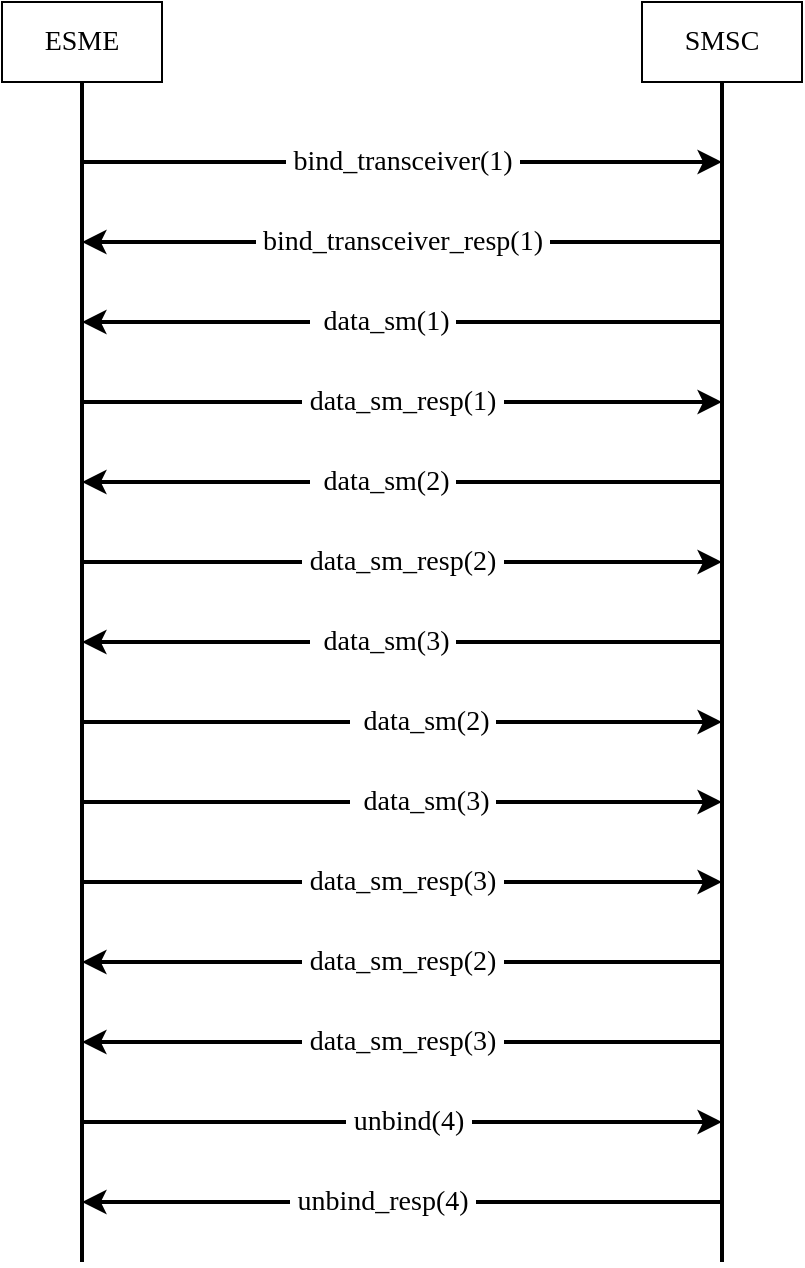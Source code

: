 <mxfile version="20.8.13" type="github">
  <diagram name="Страница 1" id="EvdNrwvYntzyys9u909U">
    <mxGraphModel dx="1427" dy="669" grid="1" gridSize="10" guides="1" tooltips="1" connect="1" arrows="1" fold="1" page="1" pageScale="1" pageWidth="827" pageHeight="1169" math="0" shadow="0">
      <root>
        <mxCell id="0" />
        <mxCell id="1" parent="0" />
        <mxCell id="EDPT3-oYuf37WdUz8ms1-1" value="" style="endArrow=none;html=1;rounded=0;strokeWidth=2;fontFamily=Times New Roman;fontSize=14;" edge="1" parent="1" target="EDPT3-oYuf37WdUz8ms1-3">
          <mxGeometry width="50" height="50" relative="1" as="geometry">
            <mxPoint x="440" y="670" as="sourcePoint" />
            <mxPoint x="440" y="80" as="targetPoint" />
          </mxGeometry>
        </mxCell>
        <mxCell id="EDPT3-oYuf37WdUz8ms1-2" value="" style="endArrow=none;html=1;rounded=0;strokeWidth=2;fontFamily=Times New Roman;fontSize=14;entryX=0.5;entryY=1;entryDx=0;entryDy=0;" edge="1" parent="1" target="EDPT3-oYuf37WdUz8ms1-4">
          <mxGeometry width="50" height="50" relative="1" as="geometry">
            <mxPoint x="120" y="670" as="sourcePoint" />
            <mxPoint x="120" y="80" as="targetPoint" />
            <Array as="points">
              <mxPoint x="120" y="260" />
            </Array>
          </mxGeometry>
        </mxCell>
        <mxCell id="EDPT3-oYuf37WdUz8ms1-3" value="SMSC" style="rounded=0;whiteSpace=wrap;html=1;fontFamily=Times New Roman;fontSize=14;" vertex="1" parent="1">
          <mxGeometry x="400" y="40" width="80" height="40" as="geometry" />
        </mxCell>
        <mxCell id="EDPT3-oYuf37WdUz8ms1-4" value="ESME" style="rounded=0;whiteSpace=wrap;html=1;fontFamily=Times New Roman;fontSize=14;" vertex="1" parent="1">
          <mxGeometry x="80" y="40" width="80" height="40" as="geometry" />
        </mxCell>
        <mxCell id="EDPT3-oYuf37WdUz8ms1-5" value="&amp;nbsp;bind_transceiver_resp(1)&amp;nbsp; " style="endArrow=classic;html=1;rounded=0;strokeWidth=2;fontFamily=Times New Roman;fontSize=14;" edge="1" parent="1">
          <mxGeometry width="50" height="50" relative="1" as="geometry">
            <mxPoint x="440" y="160" as="sourcePoint" />
            <mxPoint x="120" y="160" as="targetPoint" />
          </mxGeometry>
        </mxCell>
        <mxCell id="EDPT3-oYuf37WdUz8ms1-7" value="" style="endArrow=classic;html=1;rounded=0;strokeWidth=2;fontFamily=Times New Roman;fontSize=14;" edge="1" parent="1">
          <mxGeometry width="50" height="50" relative="1" as="geometry">
            <mxPoint x="440" y="200" as="sourcePoint" />
            <mxPoint x="120" y="200" as="targetPoint" />
          </mxGeometry>
        </mxCell>
        <mxCell id="EDPT3-oYuf37WdUz8ms1-8" value="&lt;div&gt;&amp;nbsp; data_sm(1)&amp;nbsp; &lt;/div&gt;" style="edgeLabel;html=1;align=center;verticalAlign=middle;resizable=0;points=[];fontSize=14;fontFamily=Times New Roman;" vertex="1" connectable="0" parent="EDPT3-oYuf37WdUz8ms1-7">
          <mxGeometry x="0.062" relative="1" as="geometry">
            <mxPoint as="offset" />
          </mxGeometry>
        </mxCell>
        <mxCell id="EDPT3-oYuf37WdUz8ms1-9" value="" style="endArrow=classic;html=1;rounded=0;strokeWidth=2;fontFamily=Times New Roman;fontSize=14;" edge="1" parent="1">
          <mxGeometry width="50" height="50" relative="1" as="geometry">
            <mxPoint x="440" y="640" as="sourcePoint" />
            <mxPoint x="120" y="640" as="targetPoint" />
          </mxGeometry>
        </mxCell>
        <mxCell id="EDPT3-oYuf37WdUz8ms1-10" value="&amp;nbsp;unbind_resp(4)&amp;nbsp; " style="edgeLabel;html=1;align=center;verticalAlign=middle;resizable=0;points=[];fontSize=14;fontFamily=Times New Roman;" vertex="1" connectable="0" parent="EDPT3-oYuf37WdUz8ms1-9">
          <mxGeometry x="0.062" relative="1" as="geometry">
            <mxPoint as="offset" />
          </mxGeometry>
        </mxCell>
        <mxCell id="EDPT3-oYuf37WdUz8ms1-11" value="&amp;nbsp;unbind(4)&amp;nbsp; " style="endArrow=classic;html=1;rounded=0;strokeWidth=2;fontFamily=Times New Roman;fontSize=14;" edge="1" parent="1">
          <mxGeometry x="0.019" width="50" height="50" relative="1" as="geometry">
            <mxPoint x="120" y="600" as="sourcePoint" />
            <mxPoint x="440" y="600" as="targetPoint" />
            <mxPoint as="offset" />
          </mxGeometry>
        </mxCell>
        <mxCell id="EDPT3-oYuf37WdUz8ms1-12" value="&lt;div&gt;&amp;nbsp;bind_transceiver(1)&amp;nbsp; &lt;br&gt;&lt;/div&gt;" style="endArrow=classic;html=1;rounded=0;strokeWidth=2;fontFamily=Times New Roman;fontSize=14;" edge="1" parent="1">
          <mxGeometry width="50" height="50" relative="1" as="geometry">
            <mxPoint x="120" y="120" as="sourcePoint" />
            <mxPoint x="440" y="120" as="targetPoint" />
          </mxGeometry>
        </mxCell>
        <mxCell id="EDPT3-oYuf37WdUz8ms1-16" value="&amp;nbsp;data_sm_resp(1)&amp;nbsp; " style="endArrow=classic;html=1;rounded=0;strokeWidth=2;fontFamily=Times New Roman;fontSize=14;" edge="1" parent="1">
          <mxGeometry width="50" height="50" relative="1" as="geometry">
            <mxPoint x="120" y="240" as="sourcePoint" />
            <mxPoint x="440" y="240" as="targetPoint" />
          </mxGeometry>
        </mxCell>
        <mxCell id="EDPT3-oYuf37WdUz8ms1-25" value="" style="endArrow=classic;html=1;rounded=0;strokeWidth=2;fontFamily=Times New Roman;fontSize=14;" edge="1" parent="1">
          <mxGeometry width="50" height="50" relative="1" as="geometry">
            <mxPoint x="440" y="360" as="sourcePoint" />
            <mxPoint x="120" y="360" as="targetPoint" />
          </mxGeometry>
        </mxCell>
        <mxCell id="EDPT3-oYuf37WdUz8ms1-26" value="&lt;div&gt;&amp;nbsp; data_sm(3)&amp;nbsp; &lt;/div&gt;" style="edgeLabel;html=1;align=center;verticalAlign=middle;resizable=0;points=[];fontSize=14;fontFamily=Times New Roman;" vertex="1" connectable="0" parent="EDPT3-oYuf37WdUz8ms1-25">
          <mxGeometry x="0.062" relative="1" as="geometry">
            <mxPoint as="offset" />
          </mxGeometry>
        </mxCell>
        <mxCell id="EDPT3-oYuf37WdUz8ms1-27" value="" style="endArrow=classic;html=1;rounded=0;strokeWidth=2;fontFamily=Times New Roman;fontSize=14;" edge="1" parent="1">
          <mxGeometry width="50" height="50" relative="1" as="geometry">
            <mxPoint x="440" y="280" as="sourcePoint" />
            <mxPoint x="120" y="280" as="targetPoint" />
          </mxGeometry>
        </mxCell>
        <mxCell id="EDPT3-oYuf37WdUz8ms1-28" value="&lt;div&gt;&amp;nbsp; data_sm(2)&amp;nbsp; &lt;/div&gt;" style="edgeLabel;html=1;align=center;verticalAlign=middle;resizable=0;points=[];fontSize=14;fontFamily=Times New Roman;" vertex="1" connectable="0" parent="EDPT3-oYuf37WdUz8ms1-27">
          <mxGeometry x="0.062" relative="1" as="geometry">
            <mxPoint as="offset" />
          </mxGeometry>
        </mxCell>
        <mxCell id="EDPT3-oYuf37WdUz8ms1-29" value="&amp;nbsp;data_sm_resp(3)&amp;nbsp; " style="endArrow=classic;html=1;rounded=0;strokeWidth=2;fontFamily=Times New Roman;fontSize=14;" edge="1" parent="1">
          <mxGeometry width="50" height="50" relative="1" as="geometry">
            <mxPoint x="120" y="480" as="sourcePoint" />
            <mxPoint x="440" y="480" as="targetPoint" />
          </mxGeometry>
        </mxCell>
        <mxCell id="EDPT3-oYuf37WdUz8ms1-30" value="&amp;nbsp;data_sm_resp(2)&amp;nbsp; " style="endArrow=classic;html=1;rounded=0;strokeWidth=2;fontFamily=Times New Roman;fontSize=14;" edge="1" parent="1">
          <mxGeometry width="50" height="50" relative="1" as="geometry">
            <mxPoint x="120" y="320" as="sourcePoint" />
            <mxPoint x="440" y="320" as="targetPoint" />
          </mxGeometry>
        </mxCell>
        <mxCell id="EDPT3-oYuf37WdUz8ms1-31" value="" style="endArrow=classic;html=1;rounded=0;strokeWidth=2;fontFamily=Times New Roman;fontSize=14;" edge="1" parent="1">
          <mxGeometry width="50" height="50" relative="1" as="geometry">
            <mxPoint x="120" y="400" as="sourcePoint" />
            <mxPoint x="440" y="400" as="targetPoint" />
          </mxGeometry>
        </mxCell>
        <mxCell id="EDPT3-oYuf37WdUz8ms1-32" value="&lt;div&gt;&amp;nbsp; data_sm(2)&amp;nbsp; &lt;/div&gt;" style="edgeLabel;html=1;align=center;verticalAlign=middle;resizable=0;points=[];fontSize=14;fontFamily=Times New Roman;" vertex="1" connectable="0" parent="EDPT3-oYuf37WdUz8ms1-31">
          <mxGeometry x="0.062" relative="1" as="geometry">
            <mxPoint as="offset" />
          </mxGeometry>
        </mxCell>
        <mxCell id="EDPT3-oYuf37WdUz8ms1-33" value="" style="endArrow=classic;html=1;rounded=0;strokeWidth=2;fontFamily=Times New Roman;fontSize=14;" edge="1" parent="1">
          <mxGeometry width="50" height="50" relative="1" as="geometry">
            <mxPoint x="120" y="440" as="sourcePoint" />
            <mxPoint x="440" y="440" as="targetPoint" />
          </mxGeometry>
        </mxCell>
        <mxCell id="EDPT3-oYuf37WdUz8ms1-34" value="&lt;div&gt;&amp;nbsp; data_sm(3)&amp;nbsp; &lt;/div&gt;" style="edgeLabel;html=1;align=center;verticalAlign=middle;resizable=0;points=[];fontSize=14;fontFamily=Times New Roman;" vertex="1" connectable="0" parent="EDPT3-oYuf37WdUz8ms1-33">
          <mxGeometry x="0.062" relative="1" as="geometry">
            <mxPoint as="offset" />
          </mxGeometry>
        </mxCell>
        <mxCell id="EDPT3-oYuf37WdUz8ms1-35" value="&amp;nbsp;data_sm_resp(2)&amp;nbsp; " style="endArrow=classic;html=1;rounded=0;strokeWidth=2;fontFamily=Times New Roman;fontSize=14;" edge="1" parent="1">
          <mxGeometry width="50" height="50" relative="1" as="geometry">
            <mxPoint x="440" y="520" as="sourcePoint" />
            <mxPoint x="120" y="520" as="targetPoint" />
          </mxGeometry>
        </mxCell>
        <mxCell id="EDPT3-oYuf37WdUz8ms1-36" value="&amp;nbsp;data_sm_resp(3)&amp;nbsp; " style="endArrow=classic;html=1;rounded=0;strokeWidth=2;fontFamily=Times New Roman;fontSize=14;" edge="1" parent="1">
          <mxGeometry width="50" height="50" relative="1" as="geometry">
            <mxPoint x="440" y="560" as="sourcePoint" />
            <mxPoint x="120" y="560" as="targetPoint" />
          </mxGeometry>
        </mxCell>
      </root>
    </mxGraphModel>
  </diagram>
</mxfile>
